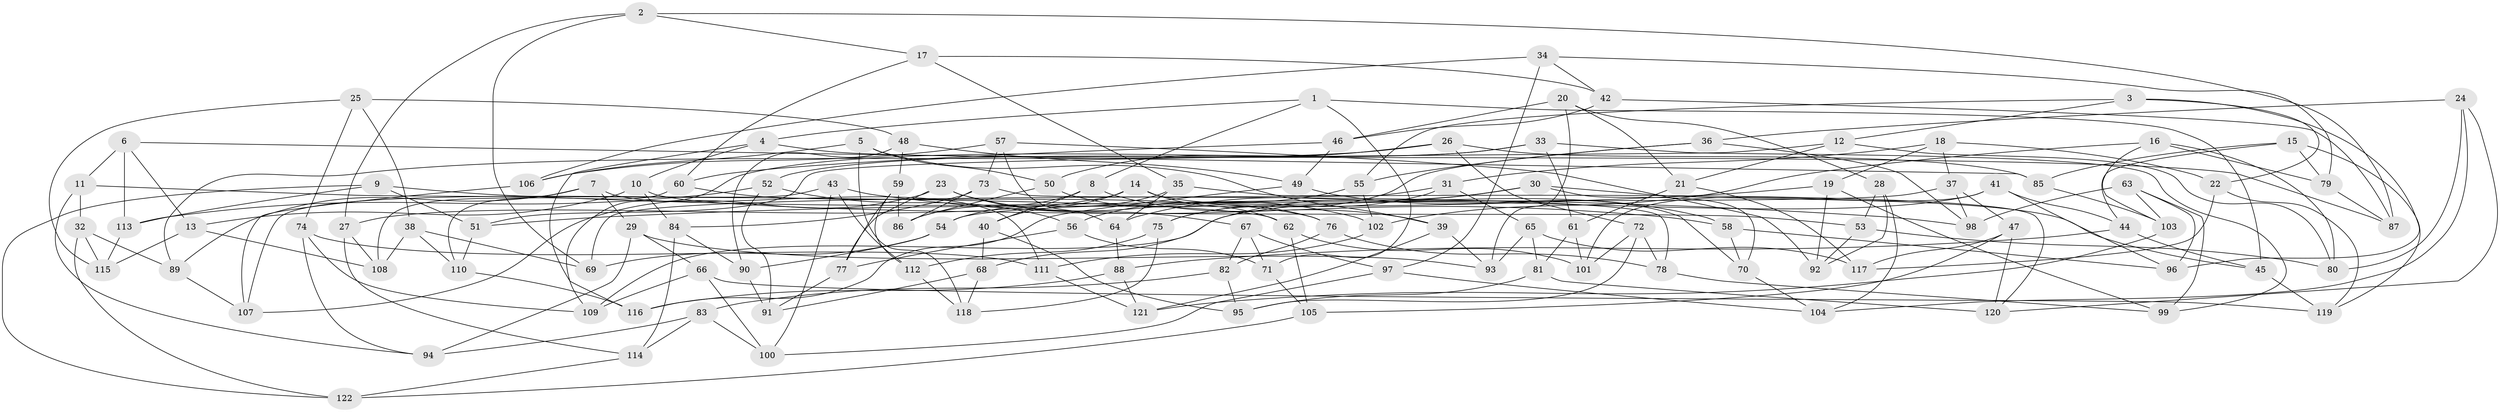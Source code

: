 // Generated by graph-tools (version 1.1) at 2025/38/03/09/25 02:38:02]
// undirected, 122 vertices, 244 edges
graph export_dot {
graph [start="1"]
  node [color=gray90,style=filled];
  1;
  2;
  3;
  4;
  5;
  6;
  7;
  8;
  9;
  10;
  11;
  12;
  13;
  14;
  15;
  16;
  17;
  18;
  19;
  20;
  21;
  22;
  23;
  24;
  25;
  26;
  27;
  28;
  29;
  30;
  31;
  32;
  33;
  34;
  35;
  36;
  37;
  38;
  39;
  40;
  41;
  42;
  43;
  44;
  45;
  46;
  47;
  48;
  49;
  50;
  51;
  52;
  53;
  54;
  55;
  56;
  57;
  58;
  59;
  60;
  61;
  62;
  63;
  64;
  65;
  66;
  67;
  68;
  69;
  70;
  71;
  72;
  73;
  74;
  75;
  76;
  77;
  78;
  79;
  80;
  81;
  82;
  83;
  84;
  85;
  86;
  87;
  88;
  89;
  90;
  91;
  92;
  93;
  94;
  95;
  96;
  97;
  98;
  99;
  100;
  101;
  102;
  103;
  104;
  105;
  106;
  107;
  108;
  109;
  110;
  111;
  112;
  113;
  114;
  115;
  116;
  117;
  118;
  119;
  120;
  121;
  122;
  1 -- 4;
  1 -- 45;
  1 -- 71;
  1 -- 8;
  2 -- 69;
  2 -- 87;
  2 -- 27;
  2 -- 17;
  3 -- 22;
  3 -- 96;
  3 -- 12;
  3 -- 55;
  4 -- 10;
  4 -- 87;
  4 -- 116;
  5 -- 118;
  5 -- 50;
  5 -- 39;
  5 -- 106;
  6 -- 13;
  6 -- 113;
  6 -- 85;
  6 -- 11;
  7 -- 111;
  7 -- 108;
  7 -- 29;
  7 -- 89;
  8 -- 40;
  8 -- 86;
  8 -- 39;
  9 -- 51;
  9 -- 98;
  9 -- 122;
  9 -- 113;
  10 -- 13;
  10 -- 53;
  10 -- 84;
  11 -- 32;
  11 -- 94;
  11 -- 62;
  12 -- 51;
  12 -- 21;
  12 -- 80;
  13 -- 108;
  13 -- 115;
  14 -- 40;
  14 -- 70;
  14 -- 27;
  14 -- 62;
  15 -- 44;
  15 -- 79;
  15 -- 119;
  15 -- 85;
  16 -- 80;
  16 -- 103;
  16 -- 79;
  16 -- 102;
  17 -- 35;
  17 -- 42;
  17 -- 60;
  18 -- 31;
  18 -- 37;
  18 -- 19;
  18 -- 22;
  19 -- 51;
  19 -- 92;
  19 -- 99;
  20 -- 93;
  20 -- 28;
  20 -- 21;
  20 -- 46;
  21 -- 61;
  21 -- 117;
  22 -- 117;
  22 -- 119;
  23 -- 77;
  23 -- 67;
  23 -- 102;
  23 -- 107;
  24 -- 80;
  24 -- 36;
  24 -- 120;
  24 -- 104;
  25 -- 48;
  25 -- 115;
  25 -- 38;
  25 -- 74;
  26 -- 50;
  26 -- 72;
  26 -- 89;
  26 -- 85;
  27 -- 108;
  27 -- 114;
  28 -- 53;
  28 -- 104;
  28 -- 92;
  29 -- 93;
  29 -- 66;
  29 -- 94;
  30 -- 64;
  30 -- 45;
  30 -- 70;
  30 -- 68;
  31 -- 69;
  31 -- 75;
  31 -- 65;
  32 -- 89;
  32 -- 115;
  32 -- 122;
  33 -- 61;
  33 -- 52;
  33 -- 109;
  33 -- 99;
  34 -- 79;
  34 -- 42;
  34 -- 97;
  34 -- 106;
  35 -- 120;
  35 -- 54;
  35 -- 64;
  36 -- 75;
  36 -- 55;
  36 -- 98;
  37 -- 98;
  37 -- 47;
  37 -- 54;
  38 -- 110;
  38 -- 108;
  38 -- 69;
  39 -- 93;
  39 -- 121;
  40 -- 68;
  40 -- 95;
  41 -- 44;
  41 -- 101;
  41 -- 109;
  41 -- 96;
  42 -- 46;
  42 -- 87;
  43 -- 100;
  43 -- 112;
  43 -- 58;
  43 -- 107;
  44 -- 88;
  44 -- 45;
  45 -- 119;
  46 -- 60;
  46 -- 49;
  47 -- 105;
  47 -- 117;
  47 -- 120;
  48 -- 49;
  48 -- 90;
  48 -- 59;
  49 -- 116;
  49 -- 58;
  50 -- 76;
  50 -- 86;
  51 -- 110;
  52 -- 91;
  52 -- 113;
  52 -- 56;
  53 -- 92;
  53 -- 80;
  54 -- 90;
  54 -- 69;
  55 -- 102;
  55 -- 56;
  56 -- 71;
  56 -- 77;
  57 -- 73;
  57 -- 106;
  57 -- 92;
  57 -- 64;
  58 -- 70;
  58 -- 96;
  59 -- 112;
  59 -- 86;
  59 -- 77;
  60 -- 76;
  60 -- 110;
  61 -- 81;
  61 -- 101;
  62 -- 101;
  62 -- 105;
  63 -- 96;
  63 -- 99;
  63 -- 98;
  63 -- 103;
  64 -- 88;
  65 -- 81;
  65 -- 93;
  65 -- 117;
  66 -- 109;
  66 -- 100;
  66 -- 119;
  67 -- 71;
  67 -- 82;
  67 -- 97;
  68 -- 91;
  68 -- 118;
  70 -- 104;
  71 -- 105;
  72 -- 78;
  72 -- 101;
  72 -- 95;
  73 -- 78;
  73 -- 86;
  73 -- 84;
  74 -- 111;
  74 -- 109;
  74 -- 94;
  75 -- 112;
  75 -- 118;
  76 -- 78;
  76 -- 82;
  77 -- 91;
  78 -- 99;
  79 -- 87;
  81 -- 120;
  81 -- 95;
  82 -- 83;
  82 -- 95;
  83 -- 100;
  83 -- 94;
  83 -- 114;
  84 -- 114;
  84 -- 90;
  85 -- 103;
  88 -- 116;
  88 -- 121;
  89 -- 107;
  90 -- 91;
  97 -- 100;
  97 -- 104;
  102 -- 111;
  103 -- 121;
  105 -- 122;
  106 -- 107;
  110 -- 116;
  111 -- 121;
  112 -- 118;
  113 -- 115;
  114 -- 122;
}
